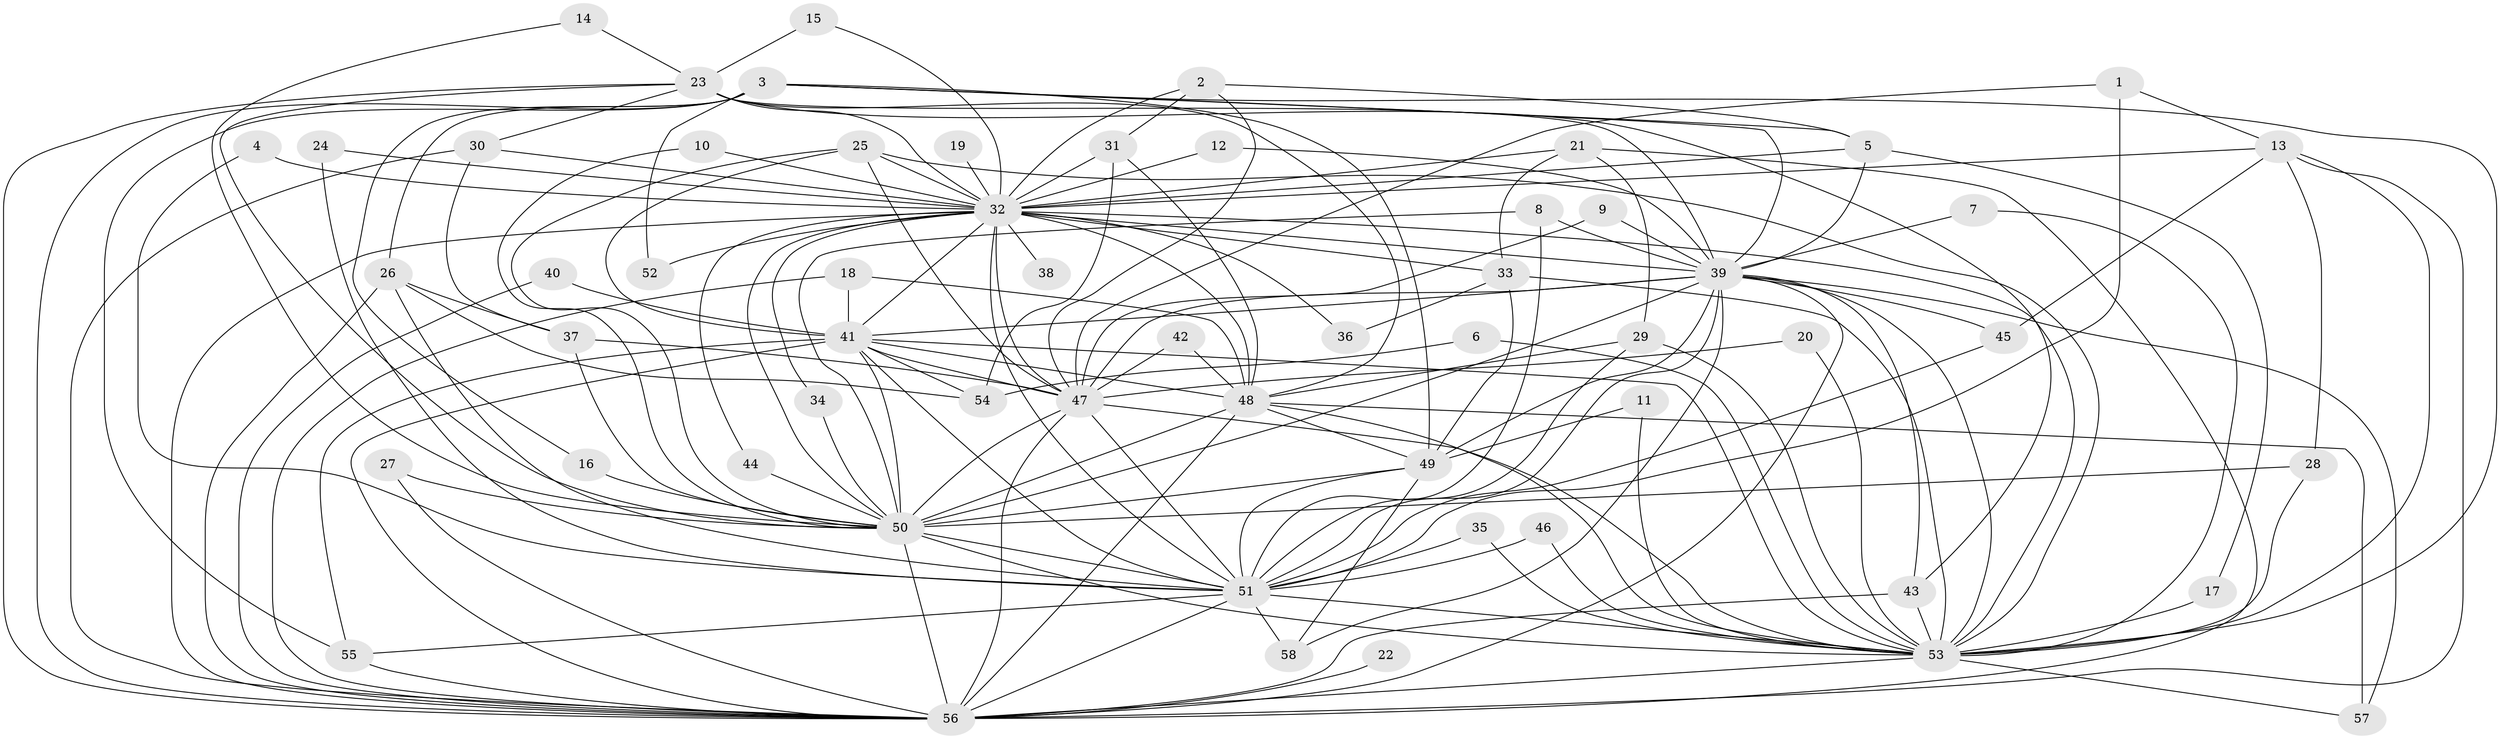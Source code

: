 // original degree distribution, {24: 0.008620689655172414, 19: 0.008620689655172414, 27: 0.008620689655172414, 26: 0.008620689655172414, 15: 0.008620689655172414, 21: 0.017241379310344827, 20: 0.008620689655172414, 22: 0.008620689655172414, 17: 0.008620689655172414, 13: 0.008620689655172414, 3: 0.19827586206896552, 4: 0.10344827586206896, 6: 0.04310344827586207, 5: 0.034482758620689655, 2: 0.5258620689655172}
// Generated by graph-tools (version 1.1) at 2025/49/03/09/25 03:49:41]
// undirected, 58 vertices, 162 edges
graph export_dot {
graph [start="1"]
  node [color=gray90,style=filled];
  1;
  2;
  3;
  4;
  5;
  6;
  7;
  8;
  9;
  10;
  11;
  12;
  13;
  14;
  15;
  16;
  17;
  18;
  19;
  20;
  21;
  22;
  23;
  24;
  25;
  26;
  27;
  28;
  29;
  30;
  31;
  32;
  33;
  34;
  35;
  36;
  37;
  38;
  39;
  40;
  41;
  42;
  43;
  44;
  45;
  46;
  47;
  48;
  49;
  50;
  51;
  52;
  53;
  54;
  55;
  56;
  57;
  58;
  1 -- 13 [weight=1.0];
  1 -- 47 [weight=1.0];
  1 -- 51 [weight=1.0];
  2 -- 5 [weight=1.0];
  2 -- 31 [weight=1.0];
  2 -- 32 [weight=1.0];
  2 -- 47 [weight=1.0];
  3 -- 5 [weight=1.0];
  3 -- 16 [weight=1.0];
  3 -- 26 [weight=1.0];
  3 -- 39 [weight=1.0];
  3 -- 49 [weight=1.0];
  3 -- 52 [weight=1.0];
  3 -- 53 [weight=1.0];
  3 -- 55 [weight=1.0];
  3 -- 56 [weight=1.0];
  4 -- 32 [weight=1.0];
  4 -- 51 [weight=1.0];
  5 -- 17 [weight=1.0];
  5 -- 32 [weight=1.0];
  5 -- 39 [weight=1.0];
  6 -- 53 [weight=1.0];
  6 -- 54 [weight=1.0];
  7 -- 39 [weight=1.0];
  7 -- 53 [weight=1.0];
  8 -- 39 [weight=1.0];
  8 -- 50 [weight=1.0];
  8 -- 51 [weight=1.0];
  9 -- 39 [weight=1.0];
  9 -- 47 [weight=1.0];
  10 -- 32 [weight=1.0];
  10 -- 50 [weight=1.0];
  11 -- 49 [weight=1.0];
  11 -- 53 [weight=1.0];
  12 -- 32 [weight=1.0];
  12 -- 39 [weight=1.0];
  13 -- 28 [weight=1.0];
  13 -- 32 [weight=1.0];
  13 -- 45 [weight=1.0];
  13 -- 53 [weight=1.0];
  13 -- 56 [weight=1.0];
  14 -- 23 [weight=1.0];
  14 -- 50 [weight=1.0];
  15 -- 23 [weight=1.0];
  15 -- 32 [weight=1.0];
  16 -- 50 [weight=1.0];
  17 -- 53 [weight=1.0];
  18 -- 41 [weight=1.0];
  18 -- 48 [weight=1.0];
  18 -- 56 [weight=1.0];
  19 -- 32 [weight=1.0];
  20 -- 47 [weight=1.0];
  20 -- 53 [weight=1.0];
  21 -- 29 [weight=1.0];
  21 -- 32 [weight=1.0];
  21 -- 33 [weight=1.0];
  21 -- 56 [weight=1.0];
  22 -- 56 [weight=1.0];
  23 -- 30 [weight=1.0];
  23 -- 32 [weight=1.0];
  23 -- 39 [weight=1.0];
  23 -- 43 [weight=1.0];
  23 -- 48 [weight=1.0];
  23 -- 50 [weight=1.0];
  23 -- 56 [weight=1.0];
  24 -- 32 [weight=1.0];
  24 -- 51 [weight=1.0];
  25 -- 32 [weight=1.0];
  25 -- 41 [weight=1.0];
  25 -- 47 [weight=1.0];
  25 -- 50 [weight=1.0];
  25 -- 53 [weight=1.0];
  26 -- 37 [weight=1.0];
  26 -- 51 [weight=1.0];
  26 -- 54 [weight=1.0];
  26 -- 56 [weight=1.0];
  27 -- 50 [weight=1.0];
  27 -- 56 [weight=1.0];
  28 -- 50 [weight=1.0];
  28 -- 53 [weight=1.0];
  29 -- 48 [weight=1.0];
  29 -- 51 [weight=1.0];
  29 -- 53 [weight=1.0];
  30 -- 32 [weight=1.0];
  30 -- 37 [weight=1.0];
  30 -- 56 [weight=1.0];
  31 -- 32 [weight=1.0];
  31 -- 48 [weight=1.0];
  31 -- 54 [weight=1.0];
  32 -- 33 [weight=1.0];
  32 -- 34 [weight=1.0];
  32 -- 36 [weight=1.0];
  32 -- 38 [weight=1.0];
  32 -- 39 [weight=4.0];
  32 -- 41 [weight=2.0];
  32 -- 44 [weight=1.0];
  32 -- 47 [weight=3.0];
  32 -- 48 [weight=1.0];
  32 -- 50 [weight=2.0];
  32 -- 51 [weight=2.0];
  32 -- 52 [weight=1.0];
  32 -- 53 [weight=3.0];
  32 -- 56 [weight=2.0];
  33 -- 36 [weight=1.0];
  33 -- 49 [weight=1.0];
  33 -- 53 [weight=1.0];
  34 -- 50 [weight=1.0];
  35 -- 51 [weight=1.0];
  35 -- 53 [weight=1.0];
  37 -- 47 [weight=1.0];
  37 -- 50 [weight=1.0];
  39 -- 41 [weight=2.0];
  39 -- 43 [weight=1.0];
  39 -- 45 [weight=2.0];
  39 -- 47 [weight=2.0];
  39 -- 49 [weight=2.0];
  39 -- 50 [weight=3.0];
  39 -- 51 [weight=3.0];
  39 -- 53 [weight=2.0];
  39 -- 56 [weight=2.0];
  39 -- 57 [weight=1.0];
  39 -- 58 [weight=1.0];
  40 -- 41 [weight=1.0];
  40 -- 56 [weight=1.0];
  41 -- 47 [weight=1.0];
  41 -- 48 [weight=2.0];
  41 -- 50 [weight=2.0];
  41 -- 51 [weight=1.0];
  41 -- 53 [weight=1.0];
  41 -- 54 [weight=1.0];
  41 -- 55 [weight=1.0];
  41 -- 56 [weight=1.0];
  42 -- 47 [weight=1.0];
  42 -- 48 [weight=1.0];
  43 -- 53 [weight=1.0];
  43 -- 56 [weight=1.0];
  44 -- 50 [weight=1.0];
  45 -- 51 [weight=1.0];
  46 -- 51 [weight=1.0];
  46 -- 53 [weight=1.0];
  47 -- 50 [weight=3.0];
  47 -- 51 [weight=1.0];
  47 -- 53 [weight=1.0];
  47 -- 56 [weight=2.0];
  48 -- 49 [weight=1.0];
  48 -- 50 [weight=1.0];
  48 -- 53 [weight=1.0];
  48 -- 56 [weight=2.0];
  48 -- 57 [weight=1.0];
  49 -- 50 [weight=1.0];
  49 -- 51 [weight=1.0];
  49 -- 58 [weight=1.0];
  50 -- 51 [weight=1.0];
  50 -- 53 [weight=1.0];
  50 -- 56 [weight=1.0];
  51 -- 53 [weight=1.0];
  51 -- 55 [weight=1.0];
  51 -- 56 [weight=1.0];
  51 -- 58 [weight=1.0];
  53 -- 56 [weight=1.0];
  53 -- 57 [weight=1.0];
  55 -- 56 [weight=1.0];
}
